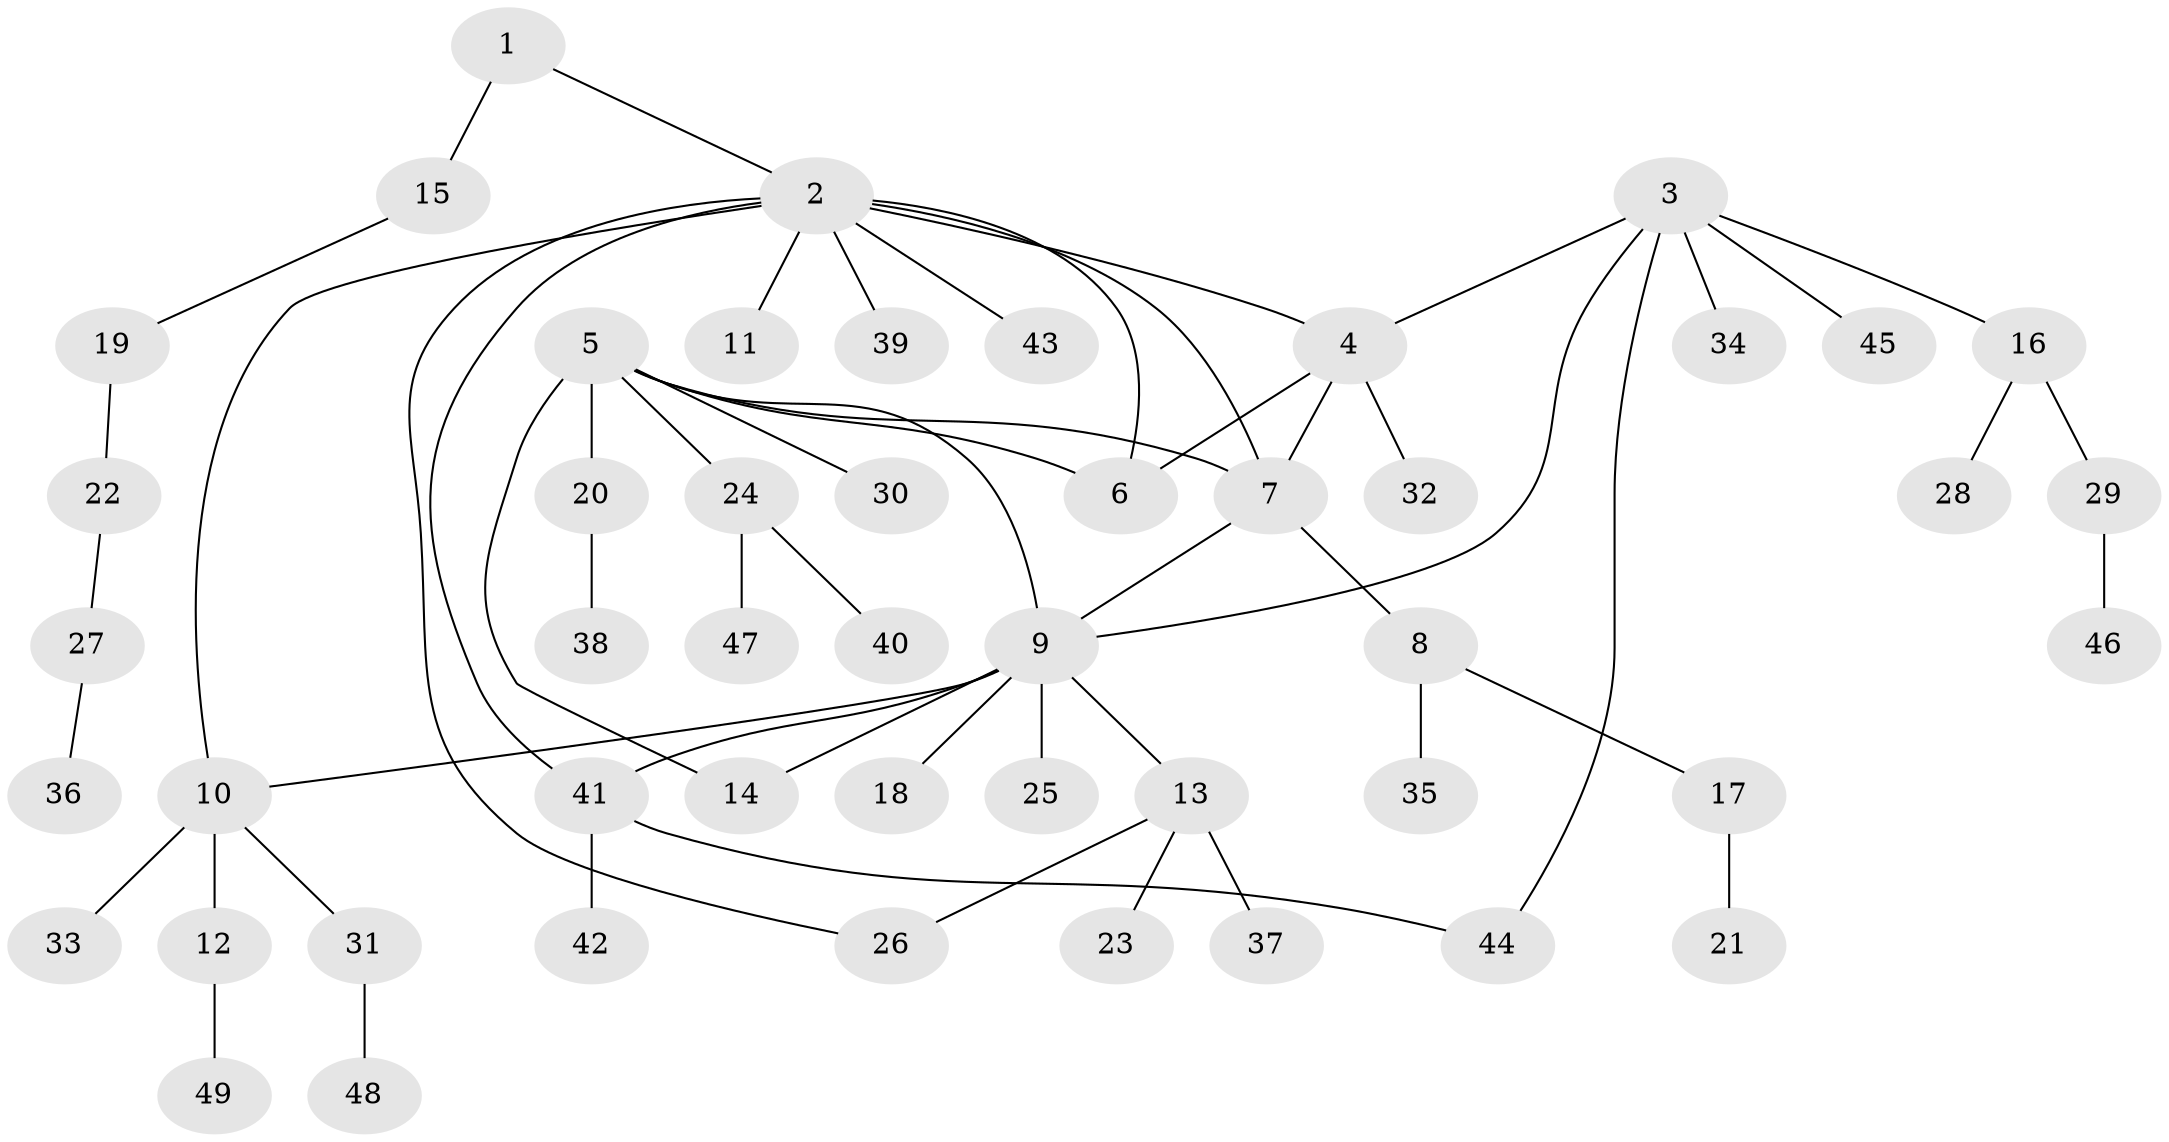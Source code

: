 // Generated by graph-tools (version 1.1) at 2025/11/02/27/25 16:11:33]
// undirected, 49 vertices, 58 edges
graph export_dot {
graph [start="1"]
  node [color=gray90,style=filled];
  1;
  2;
  3;
  4;
  5;
  6;
  7;
  8;
  9;
  10;
  11;
  12;
  13;
  14;
  15;
  16;
  17;
  18;
  19;
  20;
  21;
  22;
  23;
  24;
  25;
  26;
  27;
  28;
  29;
  30;
  31;
  32;
  33;
  34;
  35;
  36;
  37;
  38;
  39;
  40;
  41;
  42;
  43;
  44;
  45;
  46;
  47;
  48;
  49;
  1 -- 2;
  1 -- 15;
  2 -- 4;
  2 -- 6;
  2 -- 7;
  2 -- 10;
  2 -- 11;
  2 -- 26;
  2 -- 39;
  2 -- 41;
  2 -- 43;
  3 -- 4;
  3 -- 9;
  3 -- 16;
  3 -- 34;
  3 -- 44;
  3 -- 45;
  4 -- 6;
  4 -- 7;
  4 -- 32;
  5 -- 6;
  5 -- 7;
  5 -- 9;
  5 -- 14;
  5 -- 20;
  5 -- 24;
  5 -- 30;
  7 -- 8;
  7 -- 9;
  8 -- 17;
  8 -- 35;
  9 -- 10;
  9 -- 13;
  9 -- 14;
  9 -- 18;
  9 -- 25;
  9 -- 41;
  10 -- 12;
  10 -- 31;
  10 -- 33;
  12 -- 49;
  13 -- 23;
  13 -- 26;
  13 -- 37;
  15 -- 19;
  16 -- 28;
  16 -- 29;
  17 -- 21;
  19 -- 22;
  20 -- 38;
  22 -- 27;
  24 -- 40;
  24 -- 47;
  27 -- 36;
  29 -- 46;
  31 -- 48;
  41 -- 42;
  41 -- 44;
}
